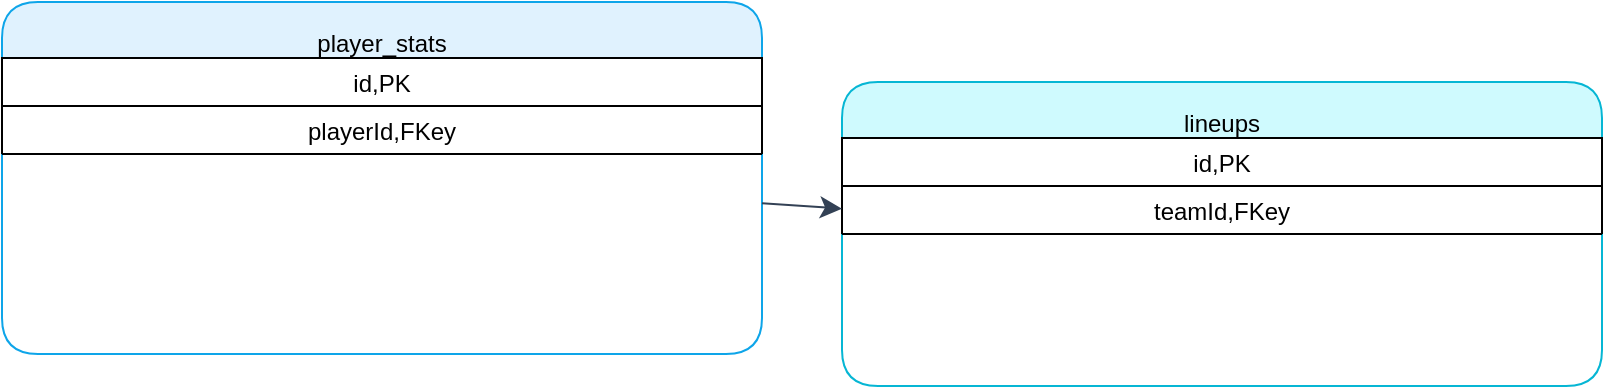 <mxfile version="22.1.0">
  <diagram id="er-scoring" name="Scoring ER">
    <mxGraphModel dx="1600" dy="900" grid="1" gridSize="10" guides="1" tooltips="1" connect="1" arrows="1" fold="1" page="1" pageScale="1" pageWidth="1920" pageHeight="1080" math="0" shadow="0">
      <root>
        <mxCell id="0"/>
        <mxCell id="1" parent="0"/>
        <mxCell id="tbl-player-stats" value="player_stats" style="shape=table;container=1;childLayout=tableLayout;strokeColor=#0ea5e9;fillColor=#e0f2fe;rounded=1;" vertex="1" parent="1">
          <mxGeometry x="260" y="180" width="380" height="176" as="geometry"/>
        </mxCell>
        <mxCell id="ps-id" value="id,PK" style="shape=tableRow;" vertex="1" parent="tbl-player-stats"><mxGeometry x="0" y="28" width="380" height="24" as="geometry"/></mxCell>
        <mxCell id="ps-player" value="playerId,FKey" style="shape=tableRow;" vertex="1" parent="tbl-player-stats"><mxGeometry x="0" y="52" width="380" height="24" as="geometry"/></mxCell>
        <mxCell id="tbl-lineups" value="lineups" style="shape=table;container=1;childLayout=tableLayout;strokeColor=#06b6d4;fillColor=#cffafe;rounded=1;" vertex="1" parent="1">
          <mxGeometry x="680" y="220" width="380" height="152" as="geometry"/>
        </mxCell>
        <mxCell id="lineups-id" value="id,PK" style="shape=tableRow;" vertex="1" parent="tbl-lineups"><mxGeometry x="0" y="28" width="380" height="24" as="geometry"/></mxCell>
        <mxCell id="lineups-team" value="teamId,FKey" style="shape=tableRow;" vertex="1" parent="tbl-lineups"><mxGeometry x="0" y="52" width="380" height="24" as="geometry"/></mxCell>
        <mxCell id="edge-stats-lineups" edge="1" parent="1" source="tbl-player-stats" target="tbl-lineups" style="endArrow=classic;strokeColor=#334155;endSize=8;">
          <mxGeometry relative="1" as="geometry"/>
        </mxCell>
      </root>
    </mxGraphModel>
  </diagram>
</mxfile>
